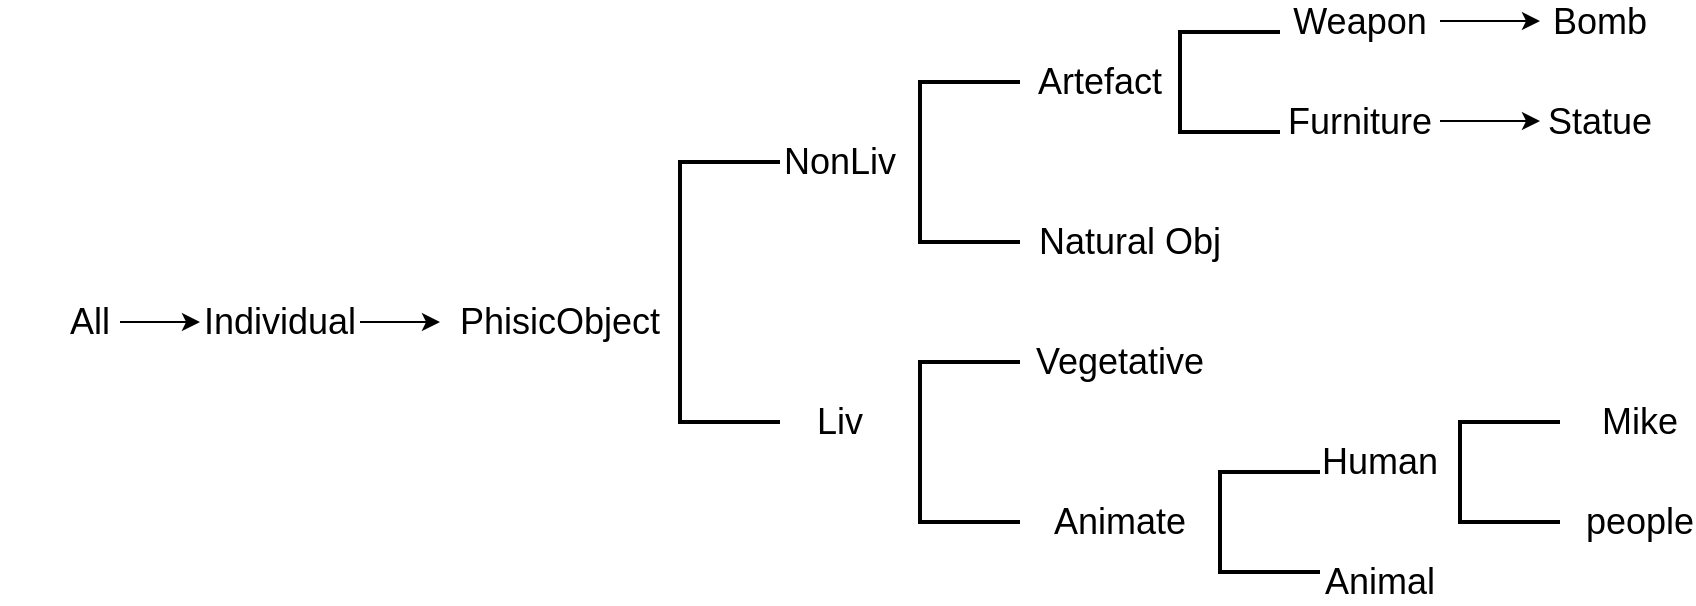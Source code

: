 <mxfile version="13.9.2" type="device"><diagram id="GNxxp61zbTVyIGYFe2rn" name="Page-1"><mxGraphModel dx="1662" dy="762" grid="1" gridSize="10" guides="1" tooltips="1" connect="1" arrows="1" fold="1" page="1" pageScale="1" pageWidth="850" pageHeight="1100" math="0" shadow="0"><root><mxCell id="0"/><mxCell id="1" parent="0"/><mxCell id="xmoddh8GtT65U91fyQfc-1" value="&lt;font style=&quot;font-size: 18px&quot;&gt;All&lt;/font&gt;" style="text;html=1;strokeColor=none;fillColor=none;align=center;verticalAlign=middle;whiteSpace=wrap;rounded=0;" parent="1" vertex="1"><mxGeometry x="60" y="360" width="90" height="40" as="geometry"/></mxCell><mxCell id="xmoddh8GtT65U91fyQfc-3" value="&lt;font style=&quot;font-size: 18px&quot;&gt;Individual&lt;/font&gt;" style="text;html=1;strokeColor=none;fillColor=none;align=center;verticalAlign=middle;whiteSpace=wrap;rounded=0;" parent="1" vertex="1"><mxGeometry x="180" y="370" width="40" height="20" as="geometry"/></mxCell><mxCell id="xmoddh8GtT65U91fyQfc-5" value="" style="endArrow=classic;html=1;" parent="1" edge="1"><mxGeometry width="50" height="50" relative="1" as="geometry"><mxPoint x="240" y="380" as="sourcePoint"/><mxPoint x="280" y="380" as="targetPoint"/></mxGeometry></mxCell><mxCell id="xmoddh8GtT65U91fyQfc-6" value="&lt;font style=&quot;font-size: 18px&quot;&gt;PhisicObject&lt;/font&gt;" style="text;html=1;strokeColor=none;fillColor=none;align=center;verticalAlign=middle;whiteSpace=wrap;rounded=0;" parent="1" vertex="1"><mxGeometry x="320" y="370" width="40" height="20" as="geometry"/></mxCell><mxCell id="xmoddh8GtT65U91fyQfc-8" value="" style="strokeWidth=2;html=1;shape=mxgraph.flowchart.annotation_1;align=left;pointerEvents=1;" parent="1" vertex="1"><mxGeometry x="400" y="300" width="50" height="130" as="geometry"/></mxCell><mxCell id="xmoddh8GtT65U91fyQfc-9" value="&lt;font style=&quot;font-size: 18px&quot;&gt;NonLiv&lt;/font&gt;" style="text;html=1;strokeColor=none;fillColor=none;align=center;verticalAlign=middle;whiteSpace=wrap;rounded=0;" parent="1" vertex="1"><mxGeometry x="460" y="290" width="40" height="20" as="geometry"/></mxCell><mxCell id="xmoddh8GtT65U91fyQfc-11" value="&lt;font style=&quot;font-size: 18px&quot;&gt;Liv&lt;/font&gt;" style="text;html=1;strokeColor=none;fillColor=none;align=center;verticalAlign=middle;whiteSpace=wrap;rounded=0;" parent="1" vertex="1"><mxGeometry x="460" y="420" width="40" height="20" as="geometry"/></mxCell><mxCell id="xmoddh8GtT65U91fyQfc-13" value="" style="strokeWidth=2;html=1;shape=mxgraph.flowchart.annotation_1;align=left;pointerEvents=1;" parent="1" vertex="1"><mxGeometry x="520" y="260" width="50" height="80" as="geometry"/></mxCell><mxCell id="xmoddh8GtT65U91fyQfc-14" value="" style="strokeWidth=2;html=1;shape=mxgraph.flowchart.annotation_1;align=left;pointerEvents=1;" parent="1" vertex="1"><mxGeometry x="520" y="400" width="50" height="80" as="geometry"/></mxCell><mxCell id="xmoddh8GtT65U91fyQfc-15" style="edgeStyle=orthogonalEdgeStyle;rounded=0;orthogonalLoop=1;jettySize=auto;html=1;exitX=0.5;exitY=1;exitDx=0;exitDy=0;exitPerimeter=0;" parent="1" source="xmoddh8GtT65U91fyQfc-13" target="xmoddh8GtT65U91fyQfc-13" edge="1"><mxGeometry relative="1" as="geometry"/></mxCell><mxCell id="xmoddh8GtT65U91fyQfc-18" value="&lt;font style=&quot;font-size: 18px&quot;&gt;Natural Obj&lt;/font&gt;" style="text;html=1;strokeColor=none;fillColor=none;align=center;verticalAlign=middle;whiteSpace=wrap;rounded=0;" parent="1" vertex="1"><mxGeometry x="570" y="330" width="110" height="20" as="geometry"/></mxCell><mxCell id="xmoddh8GtT65U91fyQfc-19" value="&lt;span style=&quot;font-size: 18px&quot;&gt;Artefact&lt;/span&gt;" style="text;html=1;strokeColor=none;fillColor=none;align=center;verticalAlign=middle;whiteSpace=wrap;rounded=0;" parent="1" vertex="1"><mxGeometry x="590" y="250" width="40" height="20" as="geometry"/></mxCell><mxCell id="xmoddh8GtT65U91fyQfc-28" value="&lt;font style=&quot;font-size: 18px&quot;&gt;Animate&lt;/font&gt;" style="text;html=1;strokeColor=none;fillColor=none;align=center;verticalAlign=middle;whiteSpace=wrap;rounded=0;" parent="1" vertex="1"><mxGeometry x="600" y="470" width="40" height="20" as="geometry"/></mxCell><mxCell id="xmoddh8GtT65U91fyQfc-29" value="&lt;span style=&quot;font-size: 18px&quot;&gt;Vegetative&lt;/span&gt;" style="text;html=1;strokeColor=none;fillColor=none;align=center;verticalAlign=middle;whiteSpace=wrap;rounded=0;" parent="1" vertex="1"><mxGeometry x="600" y="390" width="40" height="20" as="geometry"/></mxCell><mxCell id="xmoddh8GtT65U91fyQfc-30" value="" style="strokeWidth=2;html=1;shape=mxgraph.flowchart.annotation_1;align=left;pointerEvents=1;" parent="1" vertex="1"><mxGeometry x="670" y="455" width="50" height="50" as="geometry"/></mxCell><mxCell id="xmoddh8GtT65U91fyQfc-31" value="&lt;font style=&quot;font-size: 18px&quot;&gt;Human&lt;/font&gt;" style="text;html=1;strokeColor=none;fillColor=none;align=center;verticalAlign=middle;whiteSpace=wrap;rounded=0;" parent="1" vertex="1"><mxGeometry x="730" y="440" width="40" height="20" as="geometry"/></mxCell><mxCell id="xmoddh8GtT65U91fyQfc-32" value="&lt;span style=&quot;font-size: 18px&quot;&gt;Animal&lt;/span&gt;" style="text;html=1;strokeColor=none;fillColor=none;align=center;verticalAlign=middle;whiteSpace=wrap;rounded=0;" parent="1" vertex="1"><mxGeometry x="730" y="500" width="40" height="20" as="geometry"/></mxCell><mxCell id="qHfPLQCzwCqAvNiPuIaF-19" value="&lt;span style=&quot;font-size: 18px&quot;&gt;Weapon&lt;/span&gt;" style="text;html=1;strokeColor=none;fillColor=none;align=center;verticalAlign=middle;whiteSpace=wrap;rounded=0;" vertex="1" parent="1"><mxGeometry x="720" y="220" width="40" height="20" as="geometry"/></mxCell><mxCell id="qHfPLQCzwCqAvNiPuIaF-20" value="" style="endArrow=classic;html=1;" edge="1" parent="1"><mxGeometry width="50" height="50" relative="1" as="geometry"><mxPoint x="780" y="229.5" as="sourcePoint"/><mxPoint x="830" y="229.5" as="targetPoint"/></mxGeometry></mxCell><mxCell id="qHfPLQCzwCqAvNiPuIaF-21" value="&lt;span style=&quot;font-size: 18px&quot;&gt;Bomb&lt;/span&gt;" style="text;html=1;strokeColor=none;fillColor=none;align=center;verticalAlign=middle;whiteSpace=wrap;rounded=0;" vertex="1" parent="1"><mxGeometry x="840" y="220" width="40" height="20" as="geometry"/></mxCell><mxCell id="qHfPLQCzwCqAvNiPuIaF-22" value="" style="endArrow=classic;html=1;" edge="1" parent="1"><mxGeometry width="50" height="50" relative="1" as="geometry"><mxPoint x="120" y="380" as="sourcePoint"/><mxPoint x="160" y="380" as="targetPoint"/></mxGeometry></mxCell><mxCell id="qHfPLQCzwCqAvNiPuIaF-23" value="" style="strokeWidth=2;html=1;shape=mxgraph.flowchart.annotation_1;align=left;pointerEvents=1;" vertex="1" parent="1"><mxGeometry x="790" y="430" width="50" height="50" as="geometry"/></mxCell><mxCell id="qHfPLQCzwCqAvNiPuIaF-24" value="&lt;span style=&quot;font-size: 18px&quot;&gt;Mike&lt;/span&gt;" style="text;html=1;strokeColor=none;fillColor=none;align=center;verticalAlign=middle;whiteSpace=wrap;rounded=0;" vertex="1" parent="1"><mxGeometry x="860" y="420" width="40" height="20" as="geometry"/></mxCell><mxCell id="qHfPLQCzwCqAvNiPuIaF-25" value="&lt;span style=&quot;font-size: 18px&quot;&gt;people&lt;/span&gt;" style="text;html=1;strokeColor=none;fillColor=none;align=center;verticalAlign=middle;whiteSpace=wrap;rounded=0;" vertex="1" parent="1"><mxGeometry x="860" y="470" width="40" height="20" as="geometry"/></mxCell><mxCell id="qHfPLQCzwCqAvNiPuIaF-26" value="" style="strokeWidth=2;html=1;shape=mxgraph.flowchart.annotation_1;align=left;pointerEvents=1;" vertex="1" parent="1"><mxGeometry x="650" y="235" width="50" height="50" as="geometry"/></mxCell><mxCell id="qHfPLQCzwCqAvNiPuIaF-30" value="&lt;span style=&quot;font-size: 18px&quot;&gt;Furniture&lt;/span&gt;" style="text;html=1;strokeColor=none;fillColor=none;align=center;verticalAlign=middle;whiteSpace=wrap;rounded=0;" vertex="1" parent="1"><mxGeometry x="720" y="270" width="40" height="20" as="geometry"/></mxCell><mxCell id="qHfPLQCzwCqAvNiPuIaF-31" value="" style="endArrow=classic;html=1;" edge="1" parent="1"><mxGeometry width="50" height="50" relative="1" as="geometry"><mxPoint x="780" y="279.5" as="sourcePoint"/><mxPoint x="830" y="279.5" as="targetPoint"/></mxGeometry></mxCell><mxCell id="qHfPLQCzwCqAvNiPuIaF-32" value="&lt;span style=&quot;font-size: 18px&quot;&gt;Statue&lt;/span&gt;" style="text;html=1;strokeColor=none;fillColor=none;align=center;verticalAlign=middle;whiteSpace=wrap;rounded=0;" vertex="1" parent="1"><mxGeometry x="840" y="270" width="40" height="20" as="geometry"/></mxCell></root></mxGraphModel></diagram></mxfile>